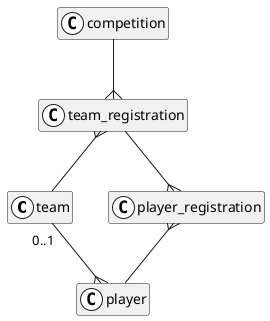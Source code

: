 @startuml

class team << (C,white) >>
class player << (C,white) >>
class competition << (C,white) >>
class team_registration << (C,white) >>
class player_registration << (C,white) >>

hide empty fields
hide empty methods

team "0..1" --{ player
competition --{ team_registration
team_registration }-- team
team_registration --{ player_registration
player_registration }-- player

@enduml